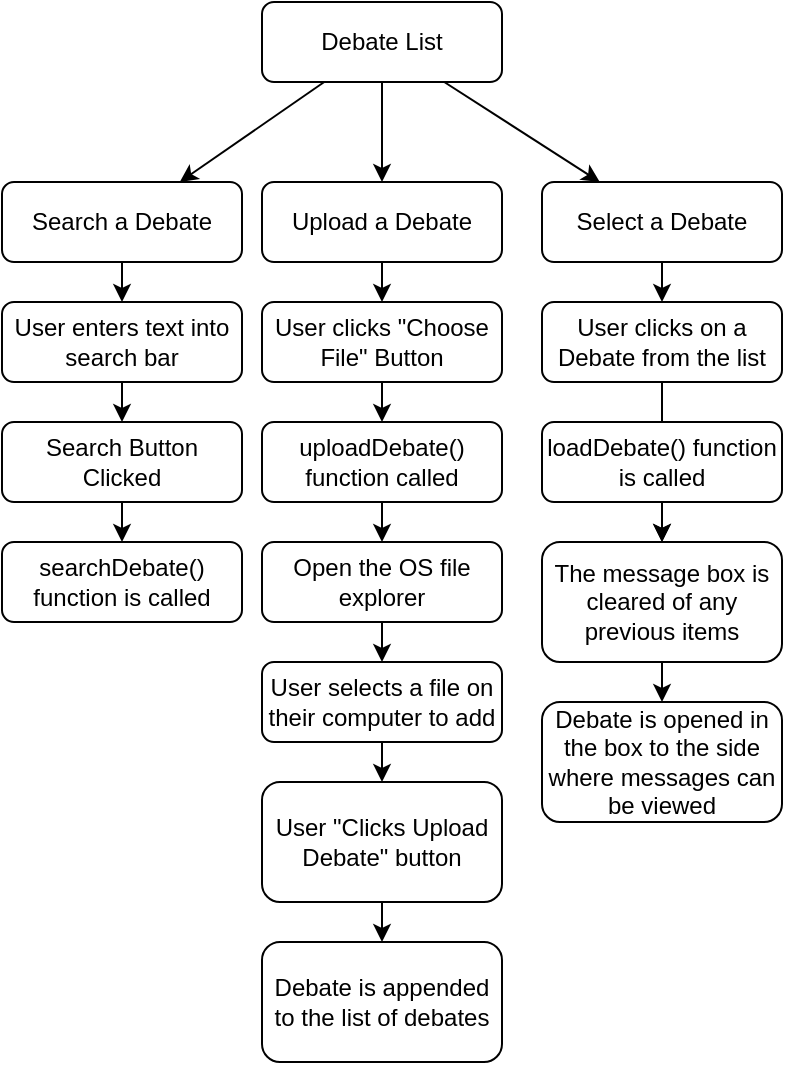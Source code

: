 <mxfile>
    <diagram id="C5RBs43oDa-KdzZeNtuy" name="Page-1">
        <mxGraphModel dx="1323" dy="831" grid="1" gridSize="10" guides="1" tooltips="1" connect="1" arrows="1" fold="1" page="1" pageScale="1" pageWidth="827" pageHeight="1169" background="none" math="0" shadow="0">
            <root>
                <mxCell id="WIyWlLk6GJQsqaUBKTNV-0"/>
                <mxCell id="WIyWlLk6GJQsqaUBKTNV-1" parent="WIyWlLk6GJQsqaUBKTNV-0"/>
                <mxCell id="26" style="edgeStyle=none;html=1;" parent="WIyWlLk6GJQsqaUBKTNV-1" source="WIyWlLk6GJQsqaUBKTNV-3" target="0" edge="1">
                    <mxGeometry relative="1" as="geometry"/>
                </mxCell>
                <mxCell id="27" style="edgeStyle=none;html=1;" parent="WIyWlLk6GJQsqaUBKTNV-1" source="WIyWlLk6GJQsqaUBKTNV-3" target="7" edge="1">
                    <mxGeometry relative="1" as="geometry"/>
                </mxCell>
                <mxCell id="28" style="edgeStyle=none;html=1;" parent="WIyWlLk6GJQsqaUBKTNV-1" source="WIyWlLk6GJQsqaUBKTNV-3" target="22" edge="1">
                    <mxGeometry relative="1" as="geometry"/>
                </mxCell>
                <mxCell id="WIyWlLk6GJQsqaUBKTNV-3" value="Debate List" style="rounded=1;whiteSpace=wrap;html=1;fontSize=12;glass=0;strokeWidth=1;shadow=0;" parent="WIyWlLk6GJQsqaUBKTNV-1" vertex="1">
                    <mxGeometry x="190" width="120" height="40" as="geometry"/>
                </mxCell>
                <mxCell id="2" value="" style="edgeStyle=none;html=1;" parent="WIyWlLk6GJQsqaUBKTNV-1" source="0" target="1" edge="1">
                    <mxGeometry relative="1" as="geometry"/>
                </mxCell>
                <mxCell id="0" value="Search a Debate" style="rounded=1;whiteSpace=wrap;html=1;fontSize=12;glass=0;strokeWidth=1;shadow=0;" parent="WIyWlLk6GJQsqaUBKTNV-1" vertex="1">
                    <mxGeometry x="60" y="90" width="120" height="40" as="geometry"/>
                </mxCell>
                <mxCell id="4" value="" style="edgeStyle=none;html=1;" parent="WIyWlLk6GJQsqaUBKTNV-1" source="1" target="3" edge="1">
                    <mxGeometry relative="1" as="geometry"/>
                </mxCell>
                <mxCell id="1" value="User enters text into search bar" style="rounded=1;whiteSpace=wrap;html=1;fontSize=12;glass=0;strokeWidth=1;shadow=0;" parent="WIyWlLk6GJQsqaUBKTNV-1" vertex="1">
                    <mxGeometry x="60" y="150" width="120" height="40" as="geometry"/>
                </mxCell>
                <mxCell id="6" value="" style="edgeStyle=none;html=1;" parent="WIyWlLk6GJQsqaUBKTNV-1" source="3" target="5" edge="1">
                    <mxGeometry relative="1" as="geometry"/>
                </mxCell>
                <mxCell id="3" value="Search Button Clicked" style="rounded=1;whiteSpace=wrap;html=1;fontSize=12;glass=0;strokeWidth=1;shadow=0;" parent="WIyWlLk6GJQsqaUBKTNV-1" vertex="1">
                    <mxGeometry x="60" y="210" width="120" height="40" as="geometry"/>
                </mxCell>
                <mxCell id="5" value="searchDebate() function is called" style="rounded=1;whiteSpace=wrap;html=1;fontSize=12;glass=0;strokeWidth=1;shadow=0;" parent="WIyWlLk6GJQsqaUBKTNV-1" vertex="1">
                    <mxGeometry x="60" y="270" width="120" height="40" as="geometry"/>
                </mxCell>
                <mxCell id="40" value="" style="edgeStyle=none;html=1;" edge="1" parent="WIyWlLk6GJQsqaUBKTNV-1" source="7">
                    <mxGeometry relative="1" as="geometry">
                        <mxPoint x="250" y="150" as="targetPoint"/>
                    </mxGeometry>
                </mxCell>
                <mxCell id="7" value="Upload a Debate" style="rounded=1;whiteSpace=wrap;html=1;fontSize=12;glass=0;strokeWidth=1;shadow=0;" parent="WIyWlLk6GJQsqaUBKTNV-1" vertex="1">
                    <mxGeometry x="190" y="90" width="120" height="40" as="geometry"/>
                </mxCell>
                <mxCell id="12" value="" style="edgeStyle=none;html=1;" parent="WIyWlLk6GJQsqaUBKTNV-1" source="9" target="11" edge="1">
                    <mxGeometry relative="1" as="geometry"/>
                </mxCell>
                <mxCell id="9" value="User selects a file on their computer to add" style="rounded=1;whiteSpace=wrap;html=1;fontSize=12;glass=0;strokeWidth=1;shadow=0;" parent="WIyWlLk6GJQsqaUBKTNV-1" vertex="1">
                    <mxGeometry x="190" y="330" width="120" height="40" as="geometry"/>
                </mxCell>
                <mxCell id="21" value="" style="edgeStyle=none;html=1;" parent="WIyWlLk6GJQsqaUBKTNV-1" source="11" target="20" edge="1">
                    <mxGeometry relative="1" as="geometry"/>
                </mxCell>
                <mxCell id="11" value="User &quot;Clicks Upload Debate&quot; button" style="whiteSpace=wrap;html=1;rounded=1;glass=0;strokeWidth=1;shadow=0;" parent="WIyWlLk6GJQsqaUBKTNV-1" vertex="1">
                    <mxGeometry x="190" y="390" width="120" height="60" as="geometry"/>
                </mxCell>
                <mxCell id="17" style="edgeStyle=none;html=1;entryX=0.5;entryY=0;entryDx=0;entryDy=0;" parent="WIyWlLk6GJQsqaUBKTNV-1" source="13" target="9" edge="1">
                    <mxGeometry relative="1" as="geometry"/>
                </mxCell>
                <mxCell id="13" value="Open the OS file explorer" style="rounded=1;whiteSpace=wrap;html=1;fontSize=12;glass=0;strokeWidth=1;shadow=0;" parent="WIyWlLk6GJQsqaUBKTNV-1" vertex="1">
                    <mxGeometry x="190" y="270" width="120" height="40" as="geometry"/>
                </mxCell>
                <mxCell id="43" value="" style="edgeStyle=none;html=1;" edge="1" parent="WIyWlLk6GJQsqaUBKTNV-1" source="18" target="42">
                    <mxGeometry relative="1" as="geometry"/>
                </mxCell>
                <mxCell id="18" value="User clicks &quot;Choose File&quot; Button" style="rounded=1;whiteSpace=wrap;html=1;fontSize=12;glass=0;strokeWidth=1;shadow=0;" parent="WIyWlLk6GJQsqaUBKTNV-1" vertex="1">
                    <mxGeometry x="190" y="150" width="120" height="40" as="geometry"/>
                </mxCell>
                <mxCell id="20" value="Debate is appended to the list of debates" style="whiteSpace=wrap;html=1;rounded=1;glass=0;strokeWidth=1;shadow=0;" parent="WIyWlLk6GJQsqaUBKTNV-1" vertex="1">
                    <mxGeometry x="190" y="470" width="120" height="60" as="geometry"/>
                </mxCell>
                <mxCell id="31" value="" style="edgeStyle=none;html=1;" parent="WIyWlLk6GJQsqaUBKTNV-1" source="22" target="30" edge="1">
                    <mxGeometry relative="1" as="geometry"/>
                </mxCell>
                <mxCell id="22" value="Select a Debate" style="rounded=1;whiteSpace=wrap;html=1;fontSize=12;glass=0;strokeWidth=1;shadow=0;" parent="WIyWlLk6GJQsqaUBKTNV-1" vertex="1">
                    <mxGeometry x="330" y="90" width="120" height="40" as="geometry"/>
                </mxCell>
                <mxCell id="37" value="" style="edgeStyle=none;html=1;" parent="WIyWlLk6GJQsqaUBKTNV-1" source="30" target="35" edge="1">
                    <mxGeometry relative="1" as="geometry"/>
                </mxCell>
                <mxCell id="30" value="User clicks on a Debate from the list" style="rounded=1;whiteSpace=wrap;html=1;fontSize=12;glass=0;strokeWidth=1;shadow=0;" parent="WIyWlLk6GJQsqaUBKTNV-1" vertex="1">
                    <mxGeometry x="330" y="150" width="120" height="40" as="geometry"/>
                </mxCell>
                <mxCell id="36" value="" style="edgeStyle=none;html=1;" parent="WIyWlLk6GJQsqaUBKTNV-1" source="32" target="35" edge="1">
                    <mxGeometry relative="1" as="geometry"/>
                </mxCell>
                <mxCell id="32" value="loadDebate() function is called" style="rounded=1;whiteSpace=wrap;html=1;fontSize=12;glass=0;strokeWidth=1;shadow=0;" parent="WIyWlLk6GJQsqaUBKTNV-1" vertex="1">
                    <mxGeometry x="330" y="210" width="120" height="40" as="geometry"/>
                </mxCell>
                <mxCell id="33" value="Debate is opened in the box to the side where messages can be viewed" style="rounded=1;whiteSpace=wrap;html=1;fontSize=12;glass=0;strokeWidth=1;shadow=0;" parent="WIyWlLk6GJQsqaUBKTNV-1" vertex="1">
                    <mxGeometry x="330" y="350" width="120" height="60" as="geometry"/>
                </mxCell>
                <mxCell id="38" value="" style="edgeStyle=none;html=1;" parent="WIyWlLk6GJQsqaUBKTNV-1" source="35" target="33" edge="1">
                    <mxGeometry relative="1" as="geometry"/>
                </mxCell>
                <mxCell id="35" value="The message box is cleared of any previous items" style="rounded=1;whiteSpace=wrap;html=1;fontSize=12;glass=0;strokeWidth=1;shadow=0;" parent="WIyWlLk6GJQsqaUBKTNV-1" vertex="1">
                    <mxGeometry x="330" y="270" width="120" height="60" as="geometry"/>
                </mxCell>
                <mxCell id="41" value="" style="edgeStyle=none;html=1;" edge="1" parent="WIyWlLk6GJQsqaUBKTNV-1" target="18">
                    <mxGeometry relative="1" as="geometry">
                        <mxPoint x="250" y="190" as="sourcePoint"/>
                    </mxGeometry>
                </mxCell>
                <mxCell id="44" value="" style="edgeStyle=none;html=1;" edge="1" parent="WIyWlLk6GJQsqaUBKTNV-1" source="42" target="13">
                    <mxGeometry relative="1" as="geometry"/>
                </mxCell>
                <mxCell id="42" value="uploadDebate() function called" style="rounded=1;whiteSpace=wrap;html=1;fontSize=12;glass=0;strokeWidth=1;shadow=0;" vertex="1" parent="WIyWlLk6GJQsqaUBKTNV-1">
                    <mxGeometry x="190" y="210" width="120" height="40" as="geometry"/>
                </mxCell>
            </root>
        </mxGraphModel>
    </diagram>
</mxfile>